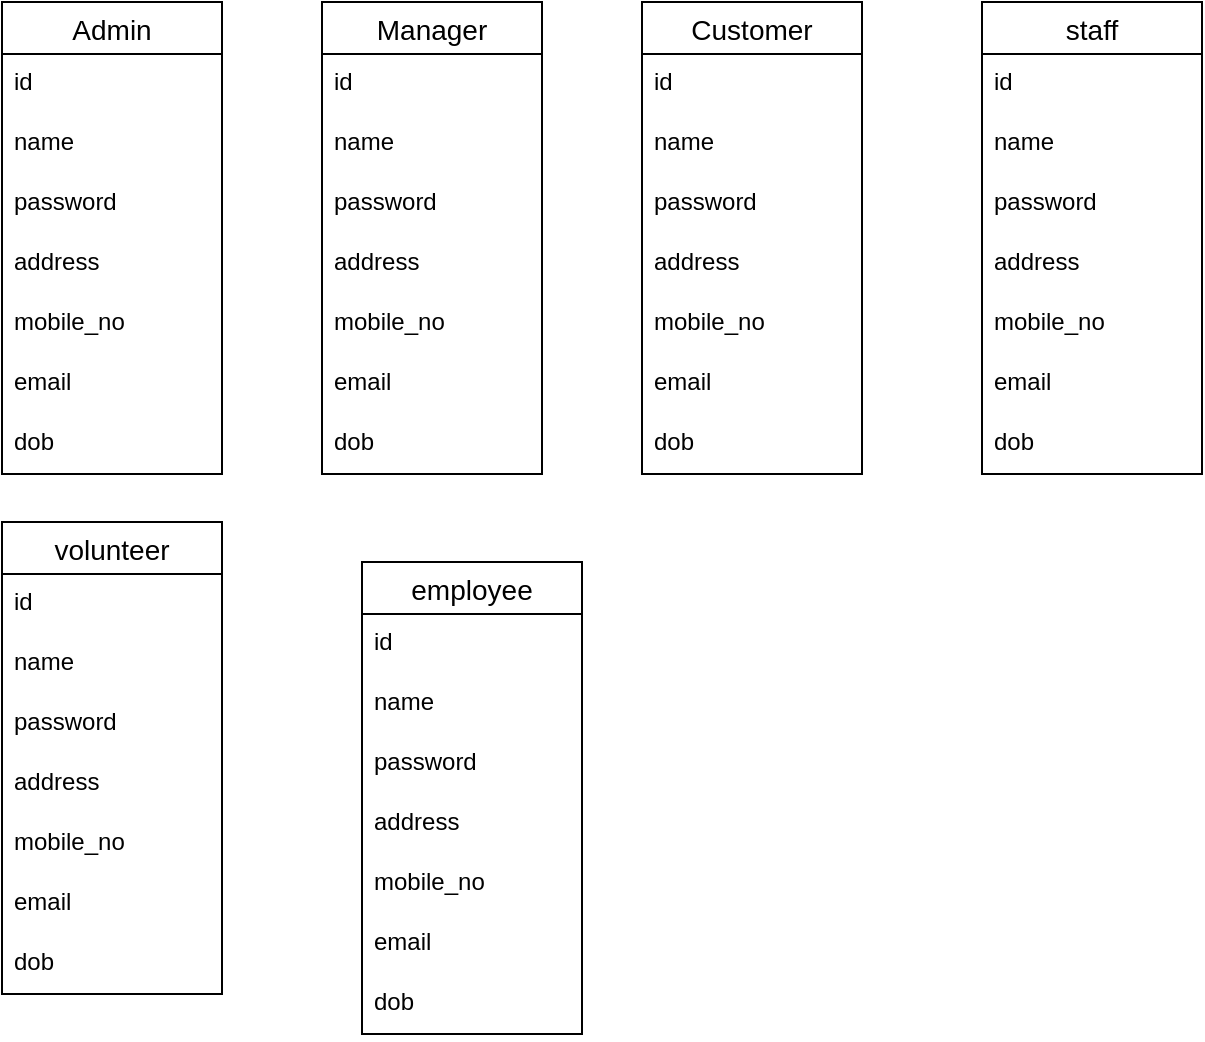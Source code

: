 <mxfile version="14.6.0" type="github">
  <diagram id="kwbziUqv7efPVH0OtAez" name="Page-1">
    <mxGraphModel dx="868" dy="482" grid="1" gridSize="10" guides="1" tooltips="1" connect="1" arrows="1" fold="1" page="1" pageScale="1" pageWidth="850" pageHeight="1100" math="0" shadow="0">
      <root>
        <mxCell id="0" />
        <mxCell id="1" parent="0" />
        <mxCell id="MUa_HNoX7yu-5g6jO3wg-1" value="Admin" style="swimlane;fontStyle=0;childLayout=stackLayout;horizontal=1;startSize=26;horizontalStack=0;resizeParent=1;resizeParentMax=0;resizeLast=0;collapsible=1;marginBottom=0;align=center;fontSize=14;" parent="1" vertex="1">
          <mxGeometry x="80" y="80" width="110" height="236" as="geometry" />
        </mxCell>
        <mxCell id="MUa_HNoX7yu-5g6jO3wg-2" value="id" style="text;strokeColor=none;fillColor=none;spacingLeft=4;spacingRight=4;overflow=hidden;rotatable=0;points=[[0,0.5],[1,0.5]];portConstraint=eastwest;fontSize=12;" parent="MUa_HNoX7yu-5g6jO3wg-1" vertex="1">
          <mxGeometry y="26" width="110" height="30" as="geometry" />
        </mxCell>
        <mxCell id="MUa_HNoX7yu-5g6jO3wg-3" value="name" style="text;strokeColor=none;fillColor=none;spacingLeft=4;spacingRight=4;overflow=hidden;rotatable=0;points=[[0,0.5],[1,0.5]];portConstraint=eastwest;fontSize=12;" parent="MUa_HNoX7yu-5g6jO3wg-1" vertex="1">
          <mxGeometry y="56" width="110" height="30" as="geometry" />
        </mxCell>
        <mxCell id="MUa_HNoX7yu-5g6jO3wg-4" value="password" style="text;strokeColor=none;fillColor=none;spacingLeft=4;spacingRight=4;overflow=hidden;rotatable=0;points=[[0,0.5],[1,0.5]];portConstraint=eastwest;fontSize=12;" parent="MUa_HNoX7yu-5g6jO3wg-1" vertex="1">
          <mxGeometry y="86" width="110" height="30" as="geometry" />
        </mxCell>
        <mxCell id="MUa_HNoX7yu-5g6jO3wg-5" value="address" style="text;strokeColor=none;fillColor=none;spacingLeft=4;spacingRight=4;overflow=hidden;rotatable=0;points=[[0,0.5],[1,0.5]];portConstraint=eastwest;fontSize=12;" parent="MUa_HNoX7yu-5g6jO3wg-1" vertex="1">
          <mxGeometry y="116" width="110" height="30" as="geometry" />
        </mxCell>
        <mxCell id="MUa_HNoX7yu-5g6jO3wg-6" value="mobile_no" style="text;strokeColor=none;fillColor=none;spacingLeft=4;spacingRight=4;overflow=hidden;rotatable=0;points=[[0,0.5],[1,0.5]];portConstraint=eastwest;fontSize=12;" parent="MUa_HNoX7yu-5g6jO3wg-1" vertex="1">
          <mxGeometry y="146" width="110" height="30" as="geometry" />
        </mxCell>
        <mxCell id="MUa_HNoX7yu-5g6jO3wg-7" value="email" style="text;strokeColor=none;fillColor=none;spacingLeft=4;spacingRight=4;overflow=hidden;rotatable=0;points=[[0,0.5],[1,0.5]];portConstraint=eastwest;fontSize=12;" parent="MUa_HNoX7yu-5g6jO3wg-1" vertex="1">
          <mxGeometry y="176" width="110" height="30" as="geometry" />
        </mxCell>
        <mxCell id="MUa_HNoX7yu-5g6jO3wg-8" value="dob" style="text;strokeColor=none;fillColor=none;spacingLeft=4;spacingRight=4;overflow=hidden;rotatable=0;points=[[0,0.5],[1,0.5]];portConstraint=eastwest;fontSize=12;" parent="MUa_HNoX7yu-5g6jO3wg-1" vertex="1">
          <mxGeometry y="206" width="110" height="30" as="geometry" />
        </mxCell>
        <mxCell id="VqJevV1jIJvRDieYaU5m-1" value="Manager" style="swimlane;fontStyle=0;childLayout=stackLayout;horizontal=1;startSize=26;horizontalStack=0;resizeParent=1;resizeParentMax=0;resizeLast=0;collapsible=1;marginBottom=0;align=center;fontSize=14;" vertex="1" parent="1">
          <mxGeometry x="240" y="80" width="110" height="236" as="geometry" />
        </mxCell>
        <mxCell id="VqJevV1jIJvRDieYaU5m-2" value="id" style="text;strokeColor=none;fillColor=none;spacingLeft=4;spacingRight=4;overflow=hidden;rotatable=0;points=[[0,0.5],[1,0.5]];portConstraint=eastwest;fontSize=12;" vertex="1" parent="VqJevV1jIJvRDieYaU5m-1">
          <mxGeometry y="26" width="110" height="30" as="geometry" />
        </mxCell>
        <mxCell id="VqJevV1jIJvRDieYaU5m-3" value="name" style="text;strokeColor=none;fillColor=none;spacingLeft=4;spacingRight=4;overflow=hidden;rotatable=0;points=[[0,0.5],[1,0.5]];portConstraint=eastwest;fontSize=12;" vertex="1" parent="VqJevV1jIJvRDieYaU5m-1">
          <mxGeometry y="56" width="110" height="30" as="geometry" />
        </mxCell>
        <mxCell id="VqJevV1jIJvRDieYaU5m-4" value="password" style="text;strokeColor=none;fillColor=none;spacingLeft=4;spacingRight=4;overflow=hidden;rotatable=0;points=[[0,0.5],[1,0.5]];portConstraint=eastwest;fontSize=12;" vertex="1" parent="VqJevV1jIJvRDieYaU5m-1">
          <mxGeometry y="86" width="110" height="30" as="geometry" />
        </mxCell>
        <mxCell id="VqJevV1jIJvRDieYaU5m-5" value="address" style="text;strokeColor=none;fillColor=none;spacingLeft=4;spacingRight=4;overflow=hidden;rotatable=0;points=[[0,0.5],[1,0.5]];portConstraint=eastwest;fontSize=12;" vertex="1" parent="VqJevV1jIJvRDieYaU5m-1">
          <mxGeometry y="116" width="110" height="30" as="geometry" />
        </mxCell>
        <mxCell id="VqJevV1jIJvRDieYaU5m-6" value="mobile_no" style="text;strokeColor=none;fillColor=none;spacingLeft=4;spacingRight=4;overflow=hidden;rotatable=0;points=[[0,0.5],[1,0.5]];portConstraint=eastwest;fontSize=12;" vertex="1" parent="VqJevV1jIJvRDieYaU5m-1">
          <mxGeometry y="146" width="110" height="30" as="geometry" />
        </mxCell>
        <mxCell id="VqJevV1jIJvRDieYaU5m-7" value="email" style="text;strokeColor=none;fillColor=none;spacingLeft=4;spacingRight=4;overflow=hidden;rotatable=0;points=[[0,0.5],[1,0.5]];portConstraint=eastwest;fontSize=12;" vertex="1" parent="VqJevV1jIJvRDieYaU5m-1">
          <mxGeometry y="176" width="110" height="30" as="geometry" />
        </mxCell>
        <mxCell id="VqJevV1jIJvRDieYaU5m-8" value="dob" style="text;strokeColor=none;fillColor=none;spacingLeft=4;spacingRight=4;overflow=hidden;rotatable=0;points=[[0,0.5],[1,0.5]];portConstraint=eastwest;fontSize=12;" vertex="1" parent="VqJevV1jIJvRDieYaU5m-1">
          <mxGeometry y="206" width="110" height="30" as="geometry" />
        </mxCell>
        <mxCell id="VqJevV1jIJvRDieYaU5m-9" value="Customer" style="swimlane;fontStyle=0;childLayout=stackLayout;horizontal=1;startSize=26;horizontalStack=0;resizeParent=1;resizeParentMax=0;resizeLast=0;collapsible=1;marginBottom=0;align=center;fontSize=14;" vertex="1" parent="1">
          <mxGeometry x="400" y="80" width="110" height="236" as="geometry" />
        </mxCell>
        <mxCell id="VqJevV1jIJvRDieYaU5m-10" value="id" style="text;strokeColor=none;fillColor=none;spacingLeft=4;spacingRight=4;overflow=hidden;rotatable=0;points=[[0,0.5],[1,0.5]];portConstraint=eastwest;fontSize=12;" vertex="1" parent="VqJevV1jIJvRDieYaU5m-9">
          <mxGeometry y="26" width="110" height="30" as="geometry" />
        </mxCell>
        <mxCell id="VqJevV1jIJvRDieYaU5m-11" value="name" style="text;strokeColor=none;fillColor=none;spacingLeft=4;spacingRight=4;overflow=hidden;rotatable=0;points=[[0,0.5],[1,0.5]];portConstraint=eastwest;fontSize=12;" vertex="1" parent="VqJevV1jIJvRDieYaU5m-9">
          <mxGeometry y="56" width="110" height="30" as="geometry" />
        </mxCell>
        <mxCell id="VqJevV1jIJvRDieYaU5m-12" value="password" style="text;strokeColor=none;fillColor=none;spacingLeft=4;spacingRight=4;overflow=hidden;rotatable=0;points=[[0,0.5],[1,0.5]];portConstraint=eastwest;fontSize=12;" vertex="1" parent="VqJevV1jIJvRDieYaU5m-9">
          <mxGeometry y="86" width="110" height="30" as="geometry" />
        </mxCell>
        <mxCell id="VqJevV1jIJvRDieYaU5m-13" value="address" style="text;strokeColor=none;fillColor=none;spacingLeft=4;spacingRight=4;overflow=hidden;rotatable=0;points=[[0,0.5],[1,0.5]];portConstraint=eastwest;fontSize=12;" vertex="1" parent="VqJevV1jIJvRDieYaU5m-9">
          <mxGeometry y="116" width="110" height="30" as="geometry" />
        </mxCell>
        <mxCell id="VqJevV1jIJvRDieYaU5m-14" value="mobile_no" style="text;strokeColor=none;fillColor=none;spacingLeft=4;spacingRight=4;overflow=hidden;rotatable=0;points=[[0,0.5],[1,0.5]];portConstraint=eastwest;fontSize=12;" vertex="1" parent="VqJevV1jIJvRDieYaU5m-9">
          <mxGeometry y="146" width="110" height="30" as="geometry" />
        </mxCell>
        <mxCell id="VqJevV1jIJvRDieYaU5m-15" value="email" style="text;strokeColor=none;fillColor=none;spacingLeft=4;spacingRight=4;overflow=hidden;rotatable=0;points=[[0,0.5],[1,0.5]];portConstraint=eastwest;fontSize=12;" vertex="1" parent="VqJevV1jIJvRDieYaU5m-9">
          <mxGeometry y="176" width="110" height="30" as="geometry" />
        </mxCell>
        <mxCell id="VqJevV1jIJvRDieYaU5m-16" value="dob" style="text;strokeColor=none;fillColor=none;spacingLeft=4;spacingRight=4;overflow=hidden;rotatable=0;points=[[0,0.5],[1,0.5]];portConstraint=eastwest;fontSize=12;" vertex="1" parent="VqJevV1jIJvRDieYaU5m-9">
          <mxGeometry y="206" width="110" height="30" as="geometry" />
        </mxCell>
        <mxCell id="VqJevV1jIJvRDieYaU5m-17" value="staff" style="swimlane;fontStyle=0;childLayout=stackLayout;horizontal=1;startSize=26;horizontalStack=0;resizeParent=1;resizeParentMax=0;resizeLast=0;collapsible=1;marginBottom=0;align=center;fontSize=14;" vertex="1" parent="1">
          <mxGeometry x="570" y="80" width="110" height="236" as="geometry" />
        </mxCell>
        <mxCell id="VqJevV1jIJvRDieYaU5m-18" value="id" style="text;strokeColor=none;fillColor=none;spacingLeft=4;spacingRight=4;overflow=hidden;rotatable=0;points=[[0,0.5],[1,0.5]];portConstraint=eastwest;fontSize=12;" vertex="1" parent="VqJevV1jIJvRDieYaU5m-17">
          <mxGeometry y="26" width="110" height="30" as="geometry" />
        </mxCell>
        <mxCell id="VqJevV1jIJvRDieYaU5m-19" value="name" style="text;strokeColor=none;fillColor=none;spacingLeft=4;spacingRight=4;overflow=hidden;rotatable=0;points=[[0,0.5],[1,0.5]];portConstraint=eastwest;fontSize=12;" vertex="1" parent="VqJevV1jIJvRDieYaU5m-17">
          <mxGeometry y="56" width="110" height="30" as="geometry" />
        </mxCell>
        <mxCell id="VqJevV1jIJvRDieYaU5m-20" value="password" style="text;strokeColor=none;fillColor=none;spacingLeft=4;spacingRight=4;overflow=hidden;rotatable=0;points=[[0,0.5],[1,0.5]];portConstraint=eastwest;fontSize=12;" vertex="1" parent="VqJevV1jIJvRDieYaU5m-17">
          <mxGeometry y="86" width="110" height="30" as="geometry" />
        </mxCell>
        <mxCell id="VqJevV1jIJvRDieYaU5m-21" value="address" style="text;strokeColor=none;fillColor=none;spacingLeft=4;spacingRight=4;overflow=hidden;rotatable=0;points=[[0,0.5],[1,0.5]];portConstraint=eastwest;fontSize=12;" vertex="1" parent="VqJevV1jIJvRDieYaU5m-17">
          <mxGeometry y="116" width="110" height="30" as="geometry" />
        </mxCell>
        <mxCell id="VqJevV1jIJvRDieYaU5m-22" value="mobile_no" style="text;strokeColor=none;fillColor=none;spacingLeft=4;spacingRight=4;overflow=hidden;rotatable=0;points=[[0,0.5],[1,0.5]];portConstraint=eastwest;fontSize=12;" vertex="1" parent="VqJevV1jIJvRDieYaU5m-17">
          <mxGeometry y="146" width="110" height="30" as="geometry" />
        </mxCell>
        <mxCell id="VqJevV1jIJvRDieYaU5m-23" value="email" style="text;strokeColor=none;fillColor=none;spacingLeft=4;spacingRight=4;overflow=hidden;rotatable=0;points=[[0,0.5],[1,0.5]];portConstraint=eastwest;fontSize=12;" vertex="1" parent="VqJevV1jIJvRDieYaU5m-17">
          <mxGeometry y="176" width="110" height="30" as="geometry" />
        </mxCell>
        <mxCell id="VqJevV1jIJvRDieYaU5m-24" value="dob" style="text;strokeColor=none;fillColor=none;spacingLeft=4;spacingRight=4;overflow=hidden;rotatable=0;points=[[0,0.5],[1,0.5]];portConstraint=eastwest;fontSize=12;" vertex="1" parent="VqJevV1jIJvRDieYaU5m-17">
          <mxGeometry y="206" width="110" height="30" as="geometry" />
        </mxCell>
        <mxCell id="VqJevV1jIJvRDieYaU5m-25" value="volunteer" style="swimlane;fontStyle=0;childLayout=stackLayout;horizontal=1;startSize=26;horizontalStack=0;resizeParent=1;resizeParentMax=0;resizeLast=0;collapsible=1;marginBottom=0;align=center;fontSize=14;" vertex="1" parent="1">
          <mxGeometry x="80" y="340" width="110" height="236" as="geometry" />
        </mxCell>
        <mxCell id="VqJevV1jIJvRDieYaU5m-26" value="id" style="text;strokeColor=none;fillColor=none;spacingLeft=4;spacingRight=4;overflow=hidden;rotatable=0;points=[[0,0.5],[1,0.5]];portConstraint=eastwest;fontSize=12;" vertex="1" parent="VqJevV1jIJvRDieYaU5m-25">
          <mxGeometry y="26" width="110" height="30" as="geometry" />
        </mxCell>
        <mxCell id="VqJevV1jIJvRDieYaU5m-27" value="name" style="text;strokeColor=none;fillColor=none;spacingLeft=4;spacingRight=4;overflow=hidden;rotatable=0;points=[[0,0.5],[1,0.5]];portConstraint=eastwest;fontSize=12;" vertex="1" parent="VqJevV1jIJvRDieYaU5m-25">
          <mxGeometry y="56" width="110" height="30" as="geometry" />
        </mxCell>
        <mxCell id="VqJevV1jIJvRDieYaU5m-28" value="password" style="text;strokeColor=none;fillColor=none;spacingLeft=4;spacingRight=4;overflow=hidden;rotatable=0;points=[[0,0.5],[1,0.5]];portConstraint=eastwest;fontSize=12;" vertex="1" parent="VqJevV1jIJvRDieYaU5m-25">
          <mxGeometry y="86" width="110" height="30" as="geometry" />
        </mxCell>
        <mxCell id="VqJevV1jIJvRDieYaU5m-29" value="address" style="text;strokeColor=none;fillColor=none;spacingLeft=4;spacingRight=4;overflow=hidden;rotatable=0;points=[[0,0.5],[1,0.5]];portConstraint=eastwest;fontSize=12;" vertex="1" parent="VqJevV1jIJvRDieYaU5m-25">
          <mxGeometry y="116" width="110" height="30" as="geometry" />
        </mxCell>
        <mxCell id="VqJevV1jIJvRDieYaU5m-30" value="mobile_no" style="text;strokeColor=none;fillColor=none;spacingLeft=4;spacingRight=4;overflow=hidden;rotatable=0;points=[[0,0.5],[1,0.5]];portConstraint=eastwest;fontSize=12;" vertex="1" parent="VqJevV1jIJvRDieYaU5m-25">
          <mxGeometry y="146" width="110" height="30" as="geometry" />
        </mxCell>
        <mxCell id="VqJevV1jIJvRDieYaU5m-31" value="email" style="text;strokeColor=none;fillColor=none;spacingLeft=4;spacingRight=4;overflow=hidden;rotatable=0;points=[[0,0.5],[1,0.5]];portConstraint=eastwest;fontSize=12;" vertex="1" parent="VqJevV1jIJvRDieYaU5m-25">
          <mxGeometry y="176" width="110" height="30" as="geometry" />
        </mxCell>
        <mxCell id="VqJevV1jIJvRDieYaU5m-32" value="dob" style="text;strokeColor=none;fillColor=none;spacingLeft=4;spacingRight=4;overflow=hidden;rotatable=0;points=[[0,0.5],[1,0.5]];portConstraint=eastwest;fontSize=12;" vertex="1" parent="VqJevV1jIJvRDieYaU5m-25">
          <mxGeometry y="206" width="110" height="30" as="geometry" />
        </mxCell>
        <mxCell id="VqJevV1jIJvRDieYaU5m-33" value="employee" style="swimlane;fontStyle=0;childLayout=stackLayout;horizontal=1;startSize=26;horizontalStack=0;resizeParent=1;resizeParentMax=0;resizeLast=0;collapsible=1;marginBottom=0;align=center;fontSize=14;" vertex="1" parent="1">
          <mxGeometry x="260" y="360" width="110" height="236" as="geometry" />
        </mxCell>
        <mxCell id="VqJevV1jIJvRDieYaU5m-34" value="id" style="text;strokeColor=none;fillColor=none;spacingLeft=4;spacingRight=4;overflow=hidden;rotatable=0;points=[[0,0.5],[1,0.5]];portConstraint=eastwest;fontSize=12;" vertex="1" parent="VqJevV1jIJvRDieYaU5m-33">
          <mxGeometry y="26" width="110" height="30" as="geometry" />
        </mxCell>
        <mxCell id="VqJevV1jIJvRDieYaU5m-35" value="name" style="text;strokeColor=none;fillColor=none;spacingLeft=4;spacingRight=4;overflow=hidden;rotatable=0;points=[[0,0.5],[1,0.5]];portConstraint=eastwest;fontSize=12;" vertex="1" parent="VqJevV1jIJvRDieYaU5m-33">
          <mxGeometry y="56" width="110" height="30" as="geometry" />
        </mxCell>
        <mxCell id="VqJevV1jIJvRDieYaU5m-36" value="password" style="text;strokeColor=none;fillColor=none;spacingLeft=4;spacingRight=4;overflow=hidden;rotatable=0;points=[[0,0.5],[1,0.5]];portConstraint=eastwest;fontSize=12;" vertex="1" parent="VqJevV1jIJvRDieYaU5m-33">
          <mxGeometry y="86" width="110" height="30" as="geometry" />
        </mxCell>
        <mxCell id="VqJevV1jIJvRDieYaU5m-37" value="address" style="text;strokeColor=none;fillColor=none;spacingLeft=4;spacingRight=4;overflow=hidden;rotatable=0;points=[[0,0.5],[1,0.5]];portConstraint=eastwest;fontSize=12;" vertex="1" parent="VqJevV1jIJvRDieYaU5m-33">
          <mxGeometry y="116" width="110" height="30" as="geometry" />
        </mxCell>
        <mxCell id="VqJevV1jIJvRDieYaU5m-38" value="mobile_no" style="text;strokeColor=none;fillColor=none;spacingLeft=4;spacingRight=4;overflow=hidden;rotatable=0;points=[[0,0.5],[1,0.5]];portConstraint=eastwest;fontSize=12;" vertex="1" parent="VqJevV1jIJvRDieYaU5m-33">
          <mxGeometry y="146" width="110" height="30" as="geometry" />
        </mxCell>
        <mxCell id="VqJevV1jIJvRDieYaU5m-39" value="email" style="text;strokeColor=none;fillColor=none;spacingLeft=4;spacingRight=4;overflow=hidden;rotatable=0;points=[[0,0.5],[1,0.5]];portConstraint=eastwest;fontSize=12;" vertex="1" parent="VqJevV1jIJvRDieYaU5m-33">
          <mxGeometry y="176" width="110" height="30" as="geometry" />
        </mxCell>
        <mxCell id="VqJevV1jIJvRDieYaU5m-40" value="dob" style="text;strokeColor=none;fillColor=none;spacingLeft=4;spacingRight=4;overflow=hidden;rotatable=0;points=[[0,0.5],[1,0.5]];portConstraint=eastwest;fontSize=12;" vertex="1" parent="VqJevV1jIJvRDieYaU5m-33">
          <mxGeometry y="206" width="110" height="30" as="geometry" />
        </mxCell>
      </root>
    </mxGraphModel>
  </diagram>
</mxfile>
